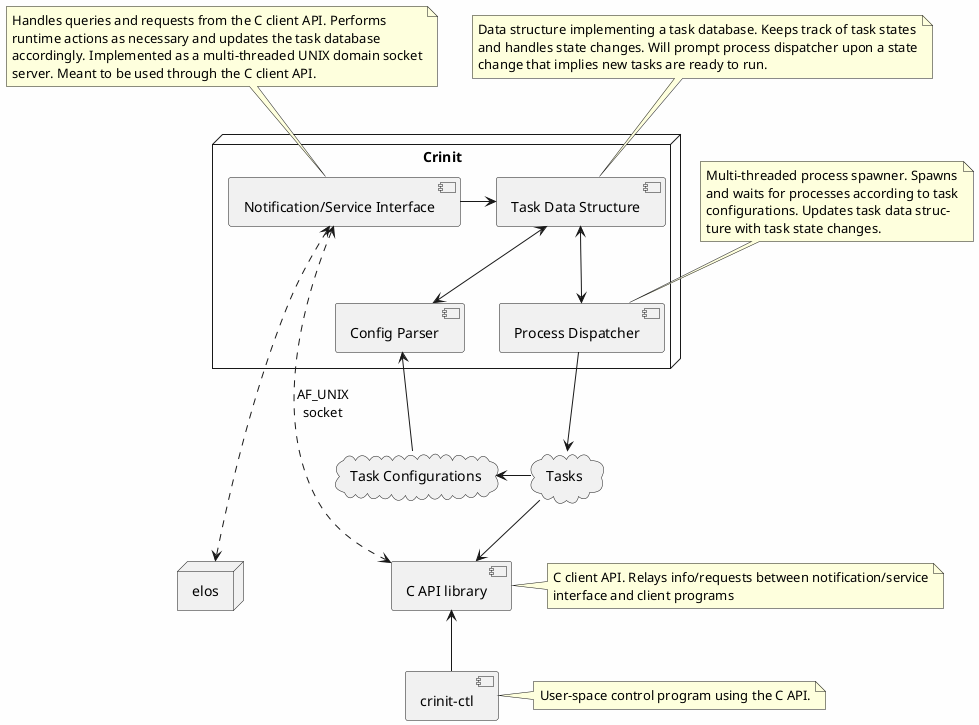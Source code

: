 @startuml
skinparam backgroundColor #FEFEFE
node "Crinit" {
	component "Task Data Structure" as task_data
	component "Notification/Service Interface" as notify_if
	component "Process Dispatcher" as proc_dispatch
	component "Config Parser" as config_parser
}
cloud "Tasks" as tasks
component "C API library" as notify_lib
component "crinit-ctl" as cctl
cloud "Task Configurations" as task_configs
node "elos" as elos

notify_if <-down..-> notify_lib : AF_UNIX\nsocket
notify_if <-..-> elos
task_configs -up-> config_parser
proc_dispatch -right-> tasks
tasks -right-> notify_lib
tasks -left-> task_configs
proc_dispatch <-up-> task_data
notify_if -left-> task_data
config_parser <-up-> task_data
notify_lib <-- cctl

note top of notify_if
    Handles queries and requests from the C client API. Performs
    runtime actions as necessary and updates the task database
    accordingly. Implemented as a multi-threaded UNIX domain socket
    server. Meant to be used through the C client API.
end note

note top of task_data
    Data structure implementing a task database. Keeps track of task states
    and handles state changes. Will prompt process dispatcher upon a state
    change that implies new tasks are ready to run.
end note

note right of notify_lib
    C client API. Relays info/requests between notification/service
    interface and client programs
end note

note top of proc_dispatch
    Multi-threaded process spawner. Spawns
    and waits for processes according to task
    configurations. Updates task data struc-
    ture with task state changes.
end note

note right of cctl
    User-space control program using the C API.
end note
@enduml

